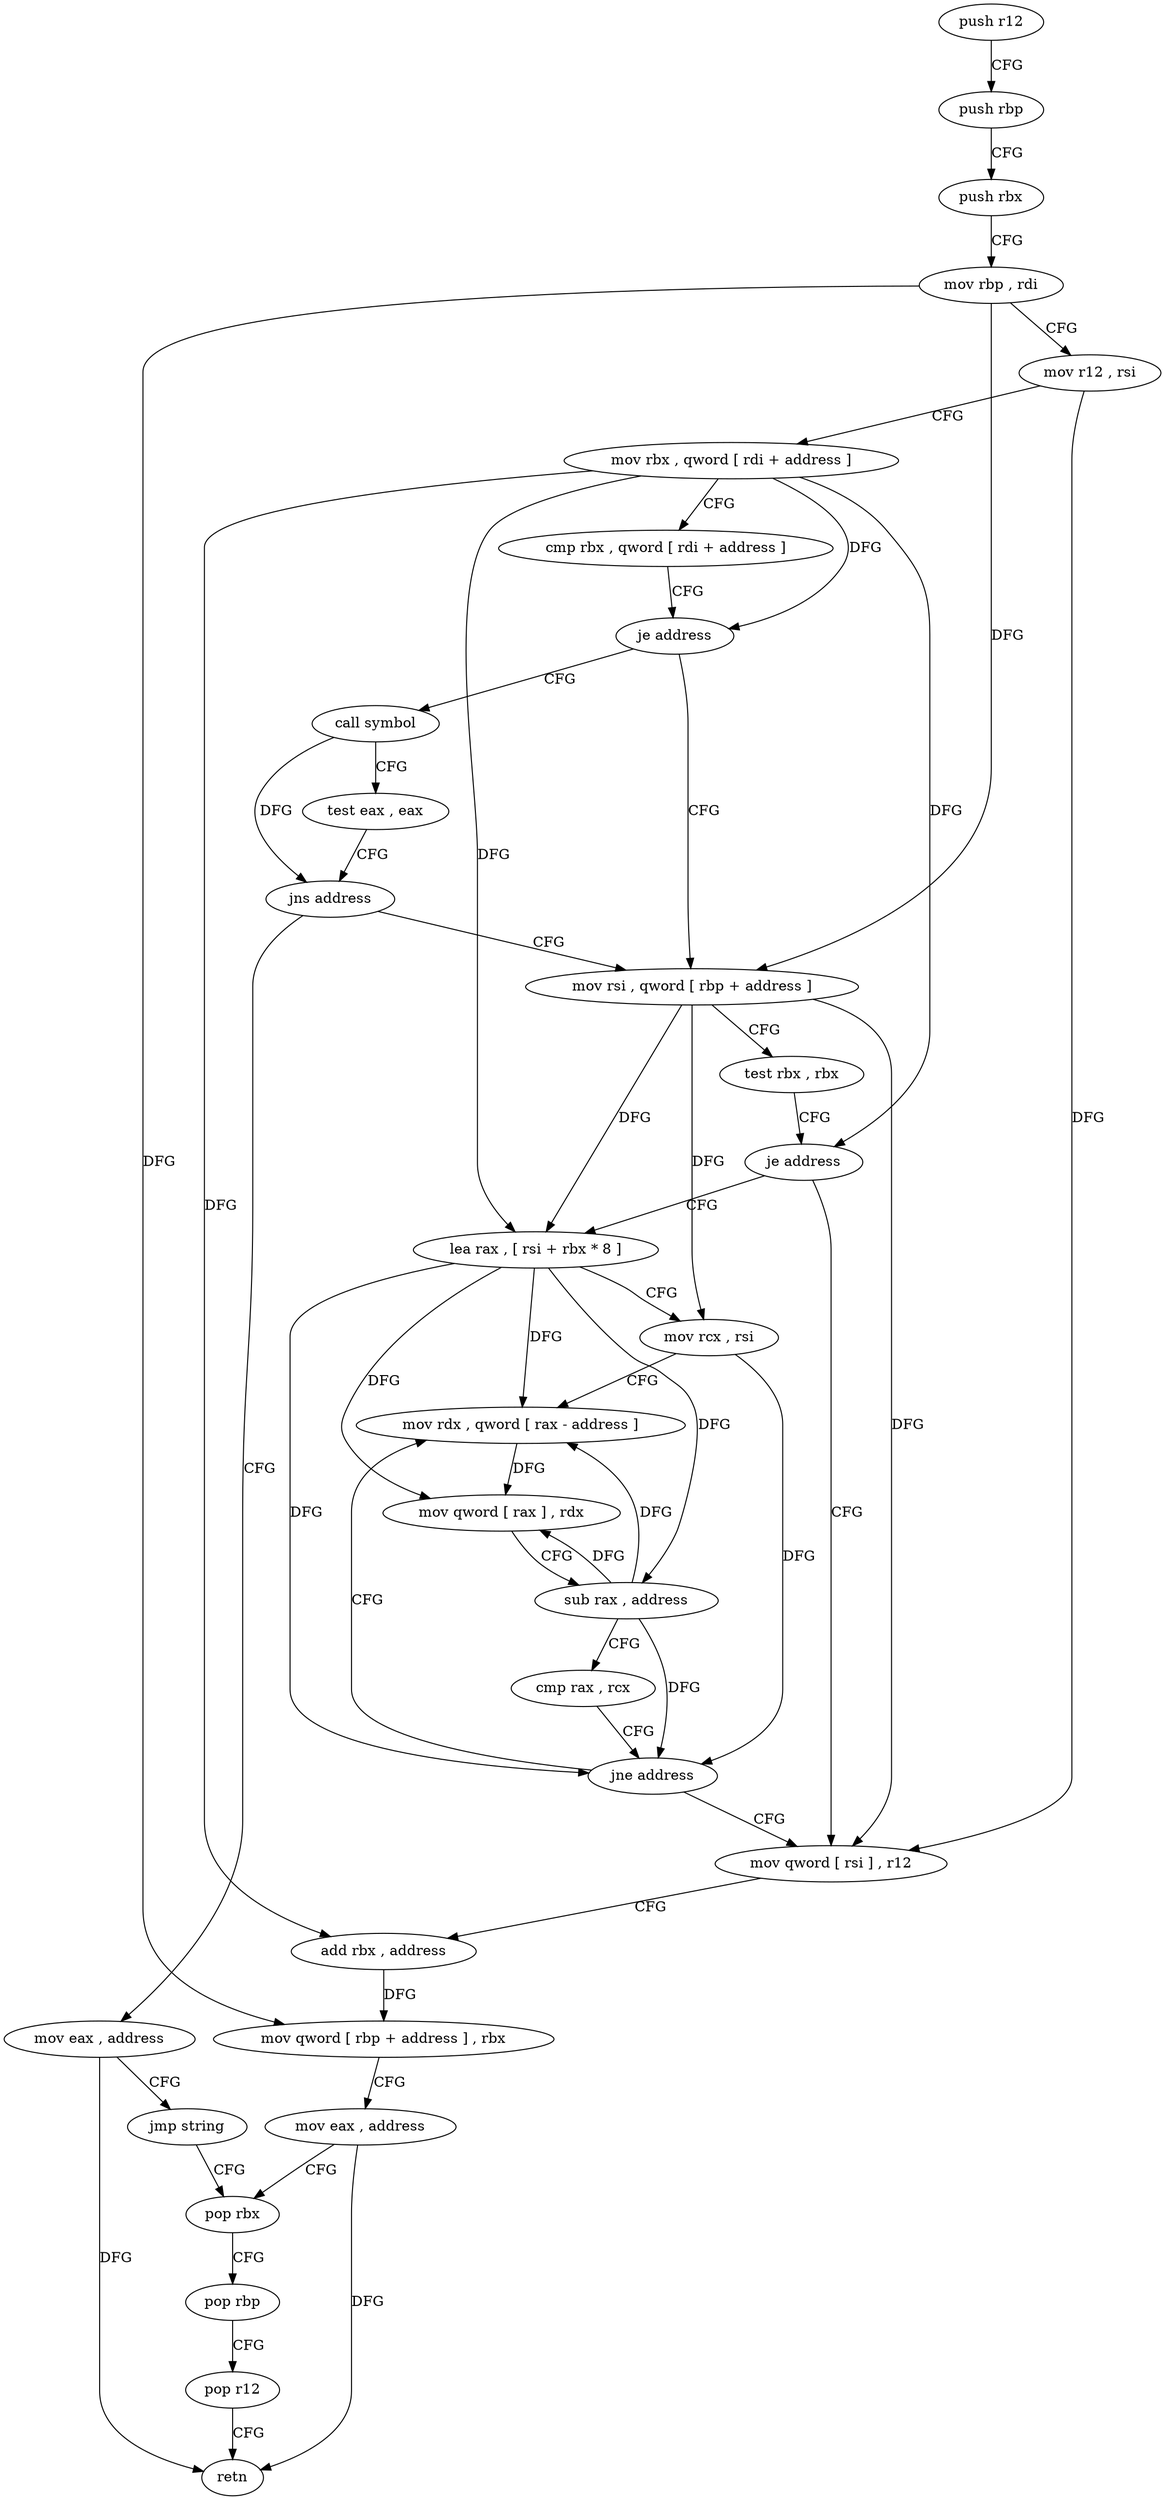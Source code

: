 digraph "func" {
"159260" [label = "push r12" ]
"159262" [label = "push rbp" ]
"159263" [label = "push rbx" ]
"159264" [label = "mov rbp , rdi" ]
"159267" [label = "mov r12 , rsi" ]
"159270" [label = "mov rbx , qword [ rdi + address ]" ]
"159274" [label = "cmp rbx , qword [ rdi + address ]" ]
"159278" [label = "je address" ]
"159333" [label = "call symbol" ]
"159280" [label = "mov rsi , qword [ rbp + address ]" ]
"159338" [label = "test eax , eax" ]
"159340" [label = "jns address" ]
"159342" [label = "mov eax , address" ]
"159284" [label = "test rbx , rbx" ]
"159287" [label = "je address" ]
"159312" [label = "mov qword [ rsi ] , r12" ]
"159289" [label = "lea rax , [ rsi + rbx * 8 ]" ]
"159347" [label = "jmp string" ]
"159328" [label = "pop rbx" ]
"159315" [label = "add rbx , address" ]
"159319" [label = "mov qword [ rbp + address ] , rbx" ]
"159323" [label = "mov eax , address" ]
"159293" [label = "mov rcx , rsi" ]
"159296" [label = "mov rdx , qword [ rax - address ]" ]
"159329" [label = "pop rbp" ]
"159330" [label = "pop r12" ]
"159332" [label = "retn" ]
"159300" [label = "mov qword [ rax ] , rdx" ]
"159303" [label = "sub rax , address" ]
"159307" [label = "cmp rax , rcx" ]
"159310" [label = "jne address" ]
"159260" -> "159262" [ label = "CFG" ]
"159262" -> "159263" [ label = "CFG" ]
"159263" -> "159264" [ label = "CFG" ]
"159264" -> "159267" [ label = "CFG" ]
"159264" -> "159280" [ label = "DFG" ]
"159264" -> "159319" [ label = "DFG" ]
"159267" -> "159270" [ label = "CFG" ]
"159267" -> "159312" [ label = "DFG" ]
"159270" -> "159274" [ label = "CFG" ]
"159270" -> "159278" [ label = "DFG" ]
"159270" -> "159287" [ label = "DFG" ]
"159270" -> "159315" [ label = "DFG" ]
"159270" -> "159289" [ label = "DFG" ]
"159274" -> "159278" [ label = "CFG" ]
"159278" -> "159333" [ label = "CFG" ]
"159278" -> "159280" [ label = "CFG" ]
"159333" -> "159338" [ label = "CFG" ]
"159333" -> "159340" [ label = "DFG" ]
"159280" -> "159284" [ label = "CFG" ]
"159280" -> "159312" [ label = "DFG" ]
"159280" -> "159289" [ label = "DFG" ]
"159280" -> "159293" [ label = "DFG" ]
"159338" -> "159340" [ label = "CFG" ]
"159340" -> "159280" [ label = "CFG" ]
"159340" -> "159342" [ label = "CFG" ]
"159342" -> "159347" [ label = "CFG" ]
"159342" -> "159332" [ label = "DFG" ]
"159284" -> "159287" [ label = "CFG" ]
"159287" -> "159312" [ label = "CFG" ]
"159287" -> "159289" [ label = "CFG" ]
"159312" -> "159315" [ label = "CFG" ]
"159289" -> "159293" [ label = "CFG" ]
"159289" -> "159296" [ label = "DFG" ]
"159289" -> "159300" [ label = "DFG" ]
"159289" -> "159303" [ label = "DFG" ]
"159289" -> "159310" [ label = "DFG" ]
"159347" -> "159328" [ label = "CFG" ]
"159328" -> "159329" [ label = "CFG" ]
"159315" -> "159319" [ label = "DFG" ]
"159319" -> "159323" [ label = "CFG" ]
"159323" -> "159328" [ label = "CFG" ]
"159323" -> "159332" [ label = "DFG" ]
"159293" -> "159296" [ label = "CFG" ]
"159293" -> "159310" [ label = "DFG" ]
"159296" -> "159300" [ label = "DFG" ]
"159329" -> "159330" [ label = "CFG" ]
"159330" -> "159332" [ label = "CFG" ]
"159300" -> "159303" [ label = "CFG" ]
"159303" -> "159307" [ label = "CFG" ]
"159303" -> "159296" [ label = "DFG" ]
"159303" -> "159300" [ label = "DFG" ]
"159303" -> "159310" [ label = "DFG" ]
"159307" -> "159310" [ label = "CFG" ]
"159310" -> "159296" [ label = "CFG" ]
"159310" -> "159312" [ label = "CFG" ]
}
